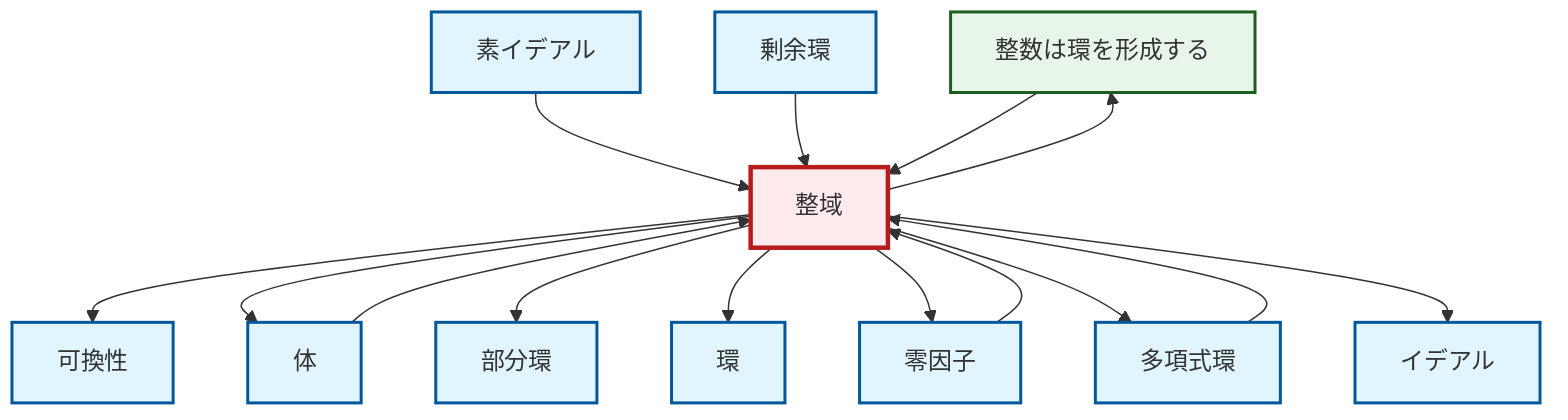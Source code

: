graph TD
    classDef definition fill:#e1f5fe,stroke:#01579b,stroke-width:2px
    classDef theorem fill:#f3e5f5,stroke:#4a148c,stroke-width:2px
    classDef axiom fill:#fff3e0,stroke:#e65100,stroke-width:2px
    classDef example fill:#e8f5e9,stroke:#1b5e20,stroke-width:2px
    classDef current fill:#ffebee,stroke:#b71c1c,stroke-width:3px
    def-ring["環"]:::definition
    ex-integers-ring["整数は環を形成する"]:::example
    def-zero-divisor["零因子"]:::definition
    def-quotient-ring["剰余環"]:::definition
    def-polynomial-ring["多項式環"]:::definition
    def-commutativity["可換性"]:::definition
    def-integral-domain["整域"]:::definition
    def-field["体"]:::definition
    def-ideal["イデアル"]:::definition
    def-prime-ideal["素イデアル"]:::definition
    def-subring["部分環"]:::definition
    def-integral-domain --> def-commutativity
    def-integral-domain --> def-field
    def-field --> def-integral-domain
    def-prime-ideal --> def-integral-domain
    def-integral-domain --> ex-integers-ring
    def-integral-domain --> def-subring
    def-integral-domain --> def-ring
    def-quotient-ring --> def-integral-domain
    def-integral-domain --> def-zero-divisor
    def-integral-domain --> def-polynomial-ring
    def-polynomial-ring --> def-integral-domain
    def-integral-domain --> def-ideal
    ex-integers-ring --> def-integral-domain
    def-zero-divisor --> def-integral-domain
    class def-integral-domain current